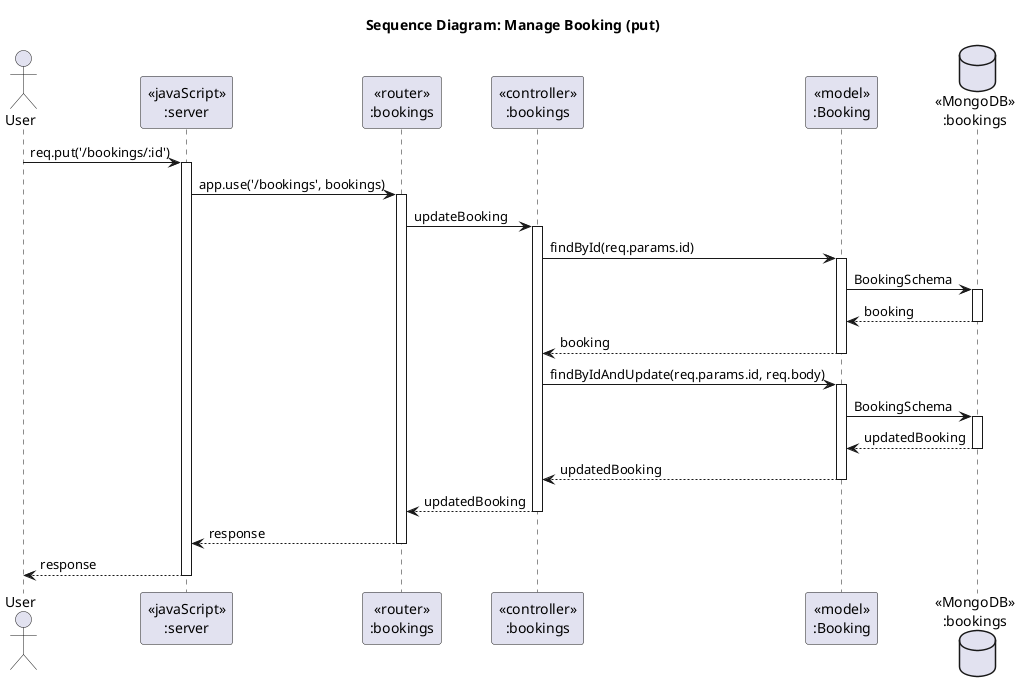 @startuml booking-put
title Sequence Diagram: Manage Booking (put)

actor "User" as User

participant "<<javaScript>>\n:server" as Server
participant "<<router>>\n:bookings" as Router
participant "<<controller>>\n:bookings" as Controller
participant "<<model>>\n:Booking" as BookingModel
database "<<MongoDB>>\n:bookings" as BookingMongoDB

User -> Server : req.put('/bookings/:id')
activate Server

Server -> Router : app.use('/bookings', bookings)
activate Router

Router -> Controller : updateBooking
activate Controller

Controller -> BookingModel : findById(req.params.id)
activate BookingModel

BookingModel -> BookingMongoDB : BookingSchema
activate BookingMongoDB
BookingMongoDB --> BookingModel : booking
deactivate BookingMongoDB

BookingModel --> Controller : booking
deactivate BookingModel

Controller -> BookingModel : findByIdAndUpdate(req.params.id, req.body)
activate BookingModel

BookingModel -> BookingMongoDB : BookingSchema
activate BookingMongoDB
BookingMongoDB --> BookingModel : updatedBooking
deactivate BookingMongoDB

BookingModel --> Controller : updatedBooking
deactivate BookingModel

Controller --> Router : updatedBooking
deactivate Controller

Router --> Server : response
deactivate Router

Server --> User : response
deactivate Server

@enduml